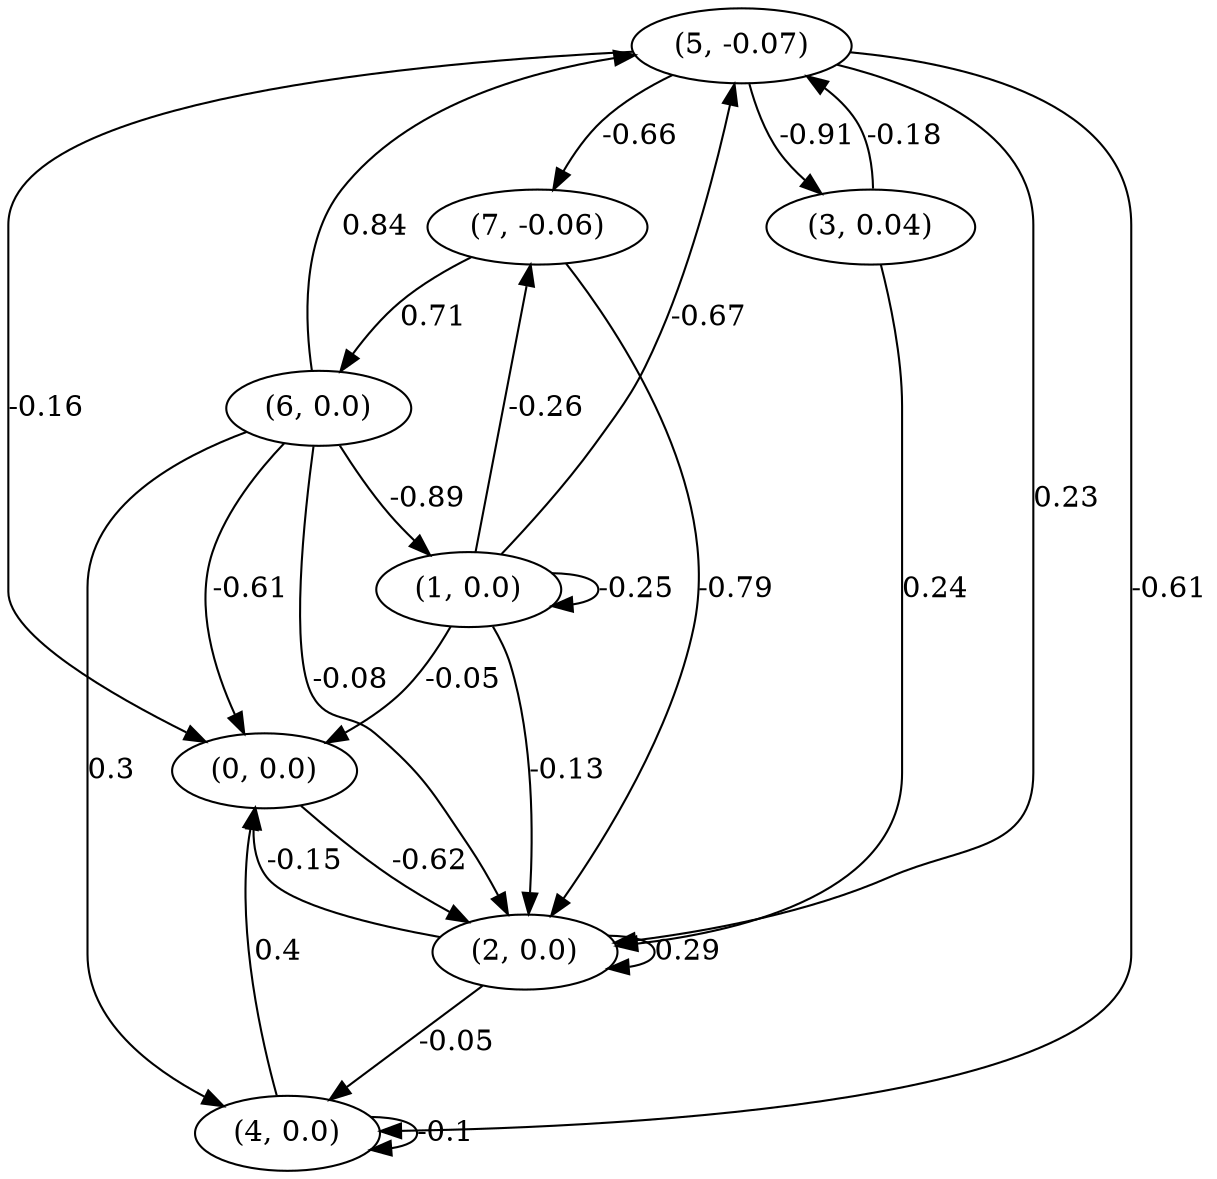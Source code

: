digraph {
    0 [ label = "(0, 0.0)" ]
    1 [ label = "(1, 0.0)" ]
    2 [ label = "(2, 0.0)" ]
    3 [ label = "(3, 0.04)" ]
    4 [ label = "(4, 0.0)" ]
    5 [ label = "(5, -0.07)" ]
    6 [ label = "(6, 0.0)" ]
    7 [ label = "(7, -0.06)" ]
    1 -> 1 [ label = "-0.25" ]
    2 -> 2 [ label = "0.29" ]
    4 -> 4 [ label = "-0.1" ]
    1 -> 0 [ label = "-0.05" ]
    2 -> 0 [ label = "-0.15" ]
    4 -> 0 [ label = "0.4" ]
    5 -> 0 [ label = "-0.16" ]
    6 -> 0 [ label = "-0.61" ]
    6 -> 1 [ label = "-0.89" ]
    0 -> 2 [ label = "-0.62" ]
    1 -> 2 [ label = "-0.13" ]
    3 -> 2 [ label = "0.24" ]
    5 -> 2 [ label = "0.23" ]
    6 -> 2 [ label = "-0.08" ]
    7 -> 2 [ label = "-0.79" ]
    5 -> 3 [ label = "-0.91" ]
    2 -> 4 [ label = "-0.05" ]
    5 -> 4 [ label = "-0.61" ]
    6 -> 4 [ label = "0.3" ]
    1 -> 5 [ label = "-0.67" ]
    3 -> 5 [ label = "-0.18" ]
    6 -> 5 [ label = "0.84" ]
    7 -> 6 [ label = "0.71" ]
    1 -> 7 [ label = "-0.26" ]
    5 -> 7 [ label = "-0.66" ]
}

